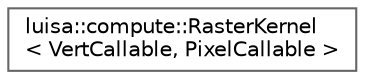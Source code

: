 digraph "类继承关系图"
{
 // LATEX_PDF_SIZE
  bgcolor="transparent";
  edge [fontname=Helvetica,fontsize=10,labelfontname=Helvetica,labelfontsize=10];
  node [fontname=Helvetica,fontsize=10,shape=box,height=0.2,width=0.4];
  rankdir="LR";
  Node0 [id="Node000000",label="luisa::compute::RasterKernel\l\< VertCallable, PixelCallable \>",height=0.2,width=0.4,color="grey40", fillcolor="white", style="filled",URL="$classluisa_1_1compute_1_1_raster_kernel.html",tooltip=" "];
}
